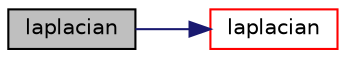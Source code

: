 digraph "laplacian"
{
  bgcolor="transparent";
  edge [fontname="Helvetica",fontsize="10",labelfontname="Helvetica",labelfontsize="10"];
  node [fontname="Helvetica",fontsize="10",shape=record];
  rankdir="LR";
  Node15682 [label="laplacian",height=0.2,width=0.4,color="black", fillcolor="grey75", style="filled", fontcolor="black"];
  Node15682 -> Node15683 [color="midnightblue",fontsize="10",style="solid",fontname="Helvetica"];
  Node15683 [label="laplacian",height=0.2,width=0.4,color="red",URL="$a21861.html#ac75bff389d0405149b204b0d7ac214cd"];
}
